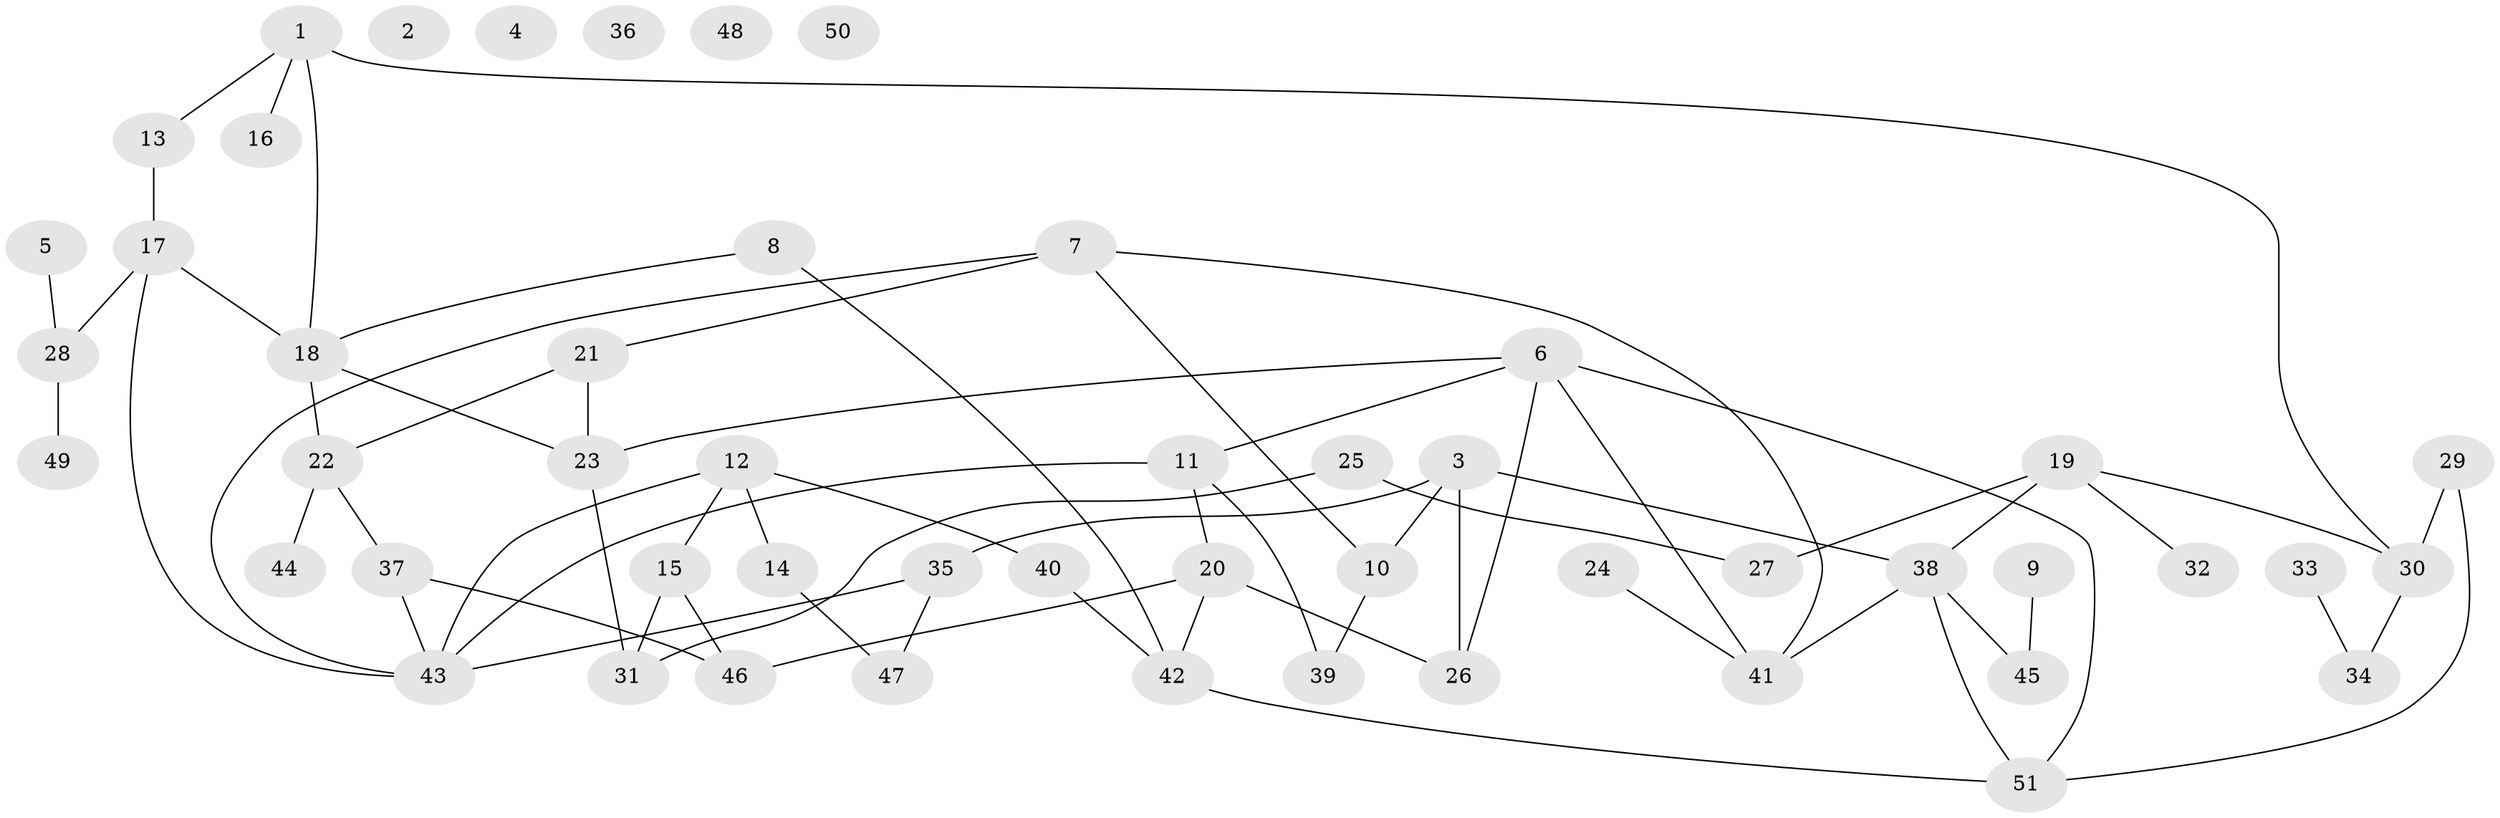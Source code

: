 // Generated by graph-tools (version 1.1) at 2025/00/03/09/25 03:00:47]
// undirected, 51 vertices, 67 edges
graph export_dot {
graph [start="1"]
  node [color=gray90,style=filled];
  1;
  2;
  3;
  4;
  5;
  6;
  7;
  8;
  9;
  10;
  11;
  12;
  13;
  14;
  15;
  16;
  17;
  18;
  19;
  20;
  21;
  22;
  23;
  24;
  25;
  26;
  27;
  28;
  29;
  30;
  31;
  32;
  33;
  34;
  35;
  36;
  37;
  38;
  39;
  40;
  41;
  42;
  43;
  44;
  45;
  46;
  47;
  48;
  49;
  50;
  51;
  1 -- 13;
  1 -- 16;
  1 -- 18;
  1 -- 30;
  3 -- 10;
  3 -- 26;
  3 -- 35;
  3 -- 38;
  5 -- 28;
  6 -- 11;
  6 -- 23;
  6 -- 26;
  6 -- 41;
  6 -- 51;
  7 -- 10;
  7 -- 21;
  7 -- 41;
  7 -- 43;
  8 -- 18;
  8 -- 42;
  9 -- 45;
  10 -- 39;
  11 -- 20;
  11 -- 39;
  11 -- 43;
  12 -- 14;
  12 -- 15;
  12 -- 40;
  12 -- 43;
  13 -- 17;
  14 -- 47;
  15 -- 31;
  15 -- 46;
  17 -- 18;
  17 -- 28;
  17 -- 43;
  18 -- 22;
  18 -- 23;
  19 -- 27;
  19 -- 30;
  19 -- 32;
  19 -- 38;
  20 -- 26;
  20 -- 42;
  20 -- 46;
  21 -- 22;
  21 -- 23;
  22 -- 37;
  22 -- 44;
  23 -- 31;
  24 -- 41;
  25 -- 27;
  25 -- 31;
  28 -- 49;
  29 -- 30;
  29 -- 51;
  30 -- 34;
  33 -- 34;
  35 -- 43;
  35 -- 47;
  37 -- 43;
  37 -- 46;
  38 -- 41;
  38 -- 45;
  38 -- 51;
  40 -- 42;
  42 -- 51;
}
